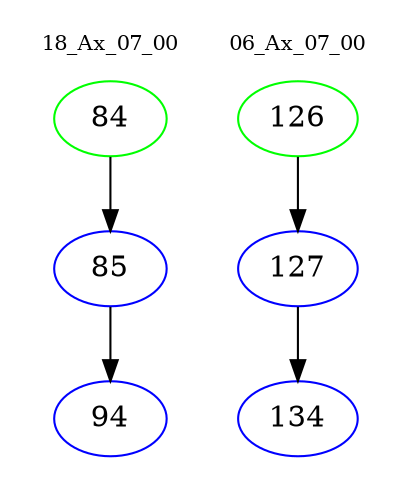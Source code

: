 digraph{
subgraph cluster_0 {
color = white
label = "18_Ax_07_00";
fontsize=10;
T0_84 [label="84", color="green"]
T0_84 -> T0_85 [color="black"]
T0_85 [label="85", color="blue"]
T0_85 -> T0_94 [color="black"]
T0_94 [label="94", color="blue"]
}
subgraph cluster_1 {
color = white
label = "06_Ax_07_00";
fontsize=10;
T1_126 [label="126", color="green"]
T1_126 -> T1_127 [color="black"]
T1_127 [label="127", color="blue"]
T1_127 -> T1_134 [color="black"]
T1_134 [label="134", color="blue"]
}
}
